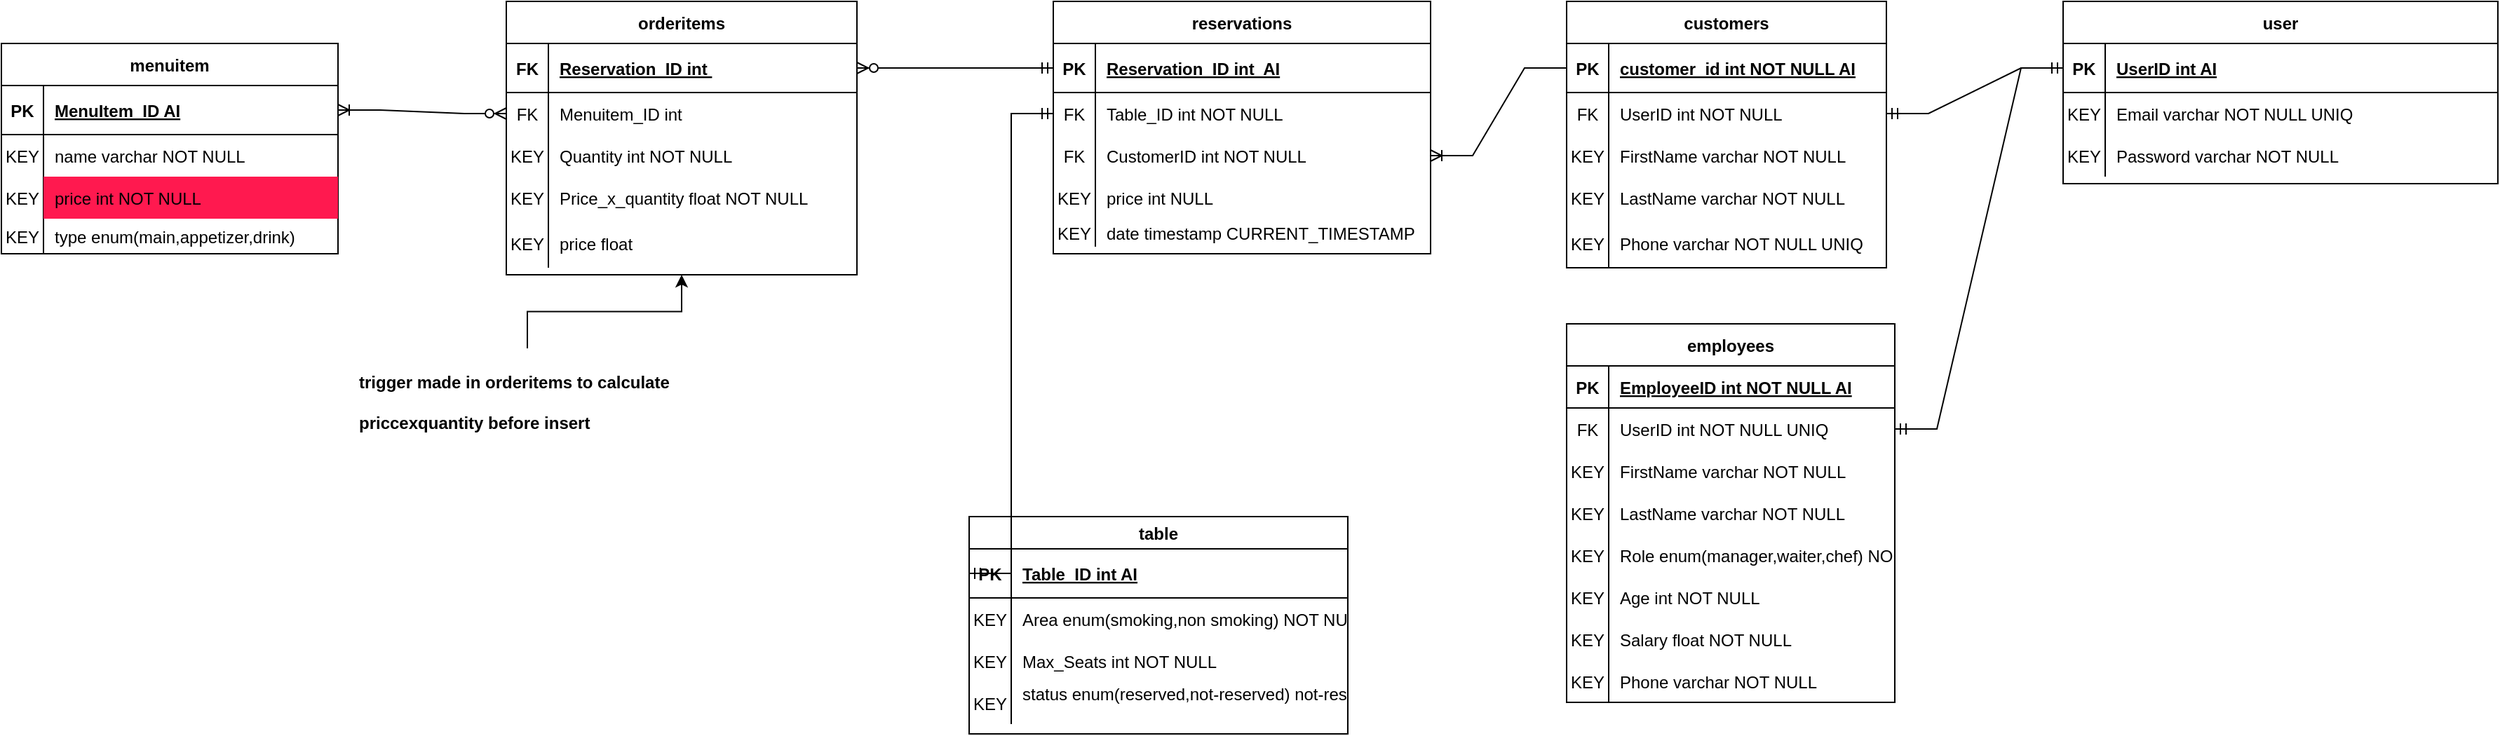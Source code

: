 <mxfile version="22.0.2" type="device">
  <diagram id="R2lEEEUBdFMjLlhIrx00" name="Page-1">
    <mxGraphModel dx="3523" dy="877" grid="1" gridSize="10" guides="1" tooltips="1" connect="1" arrows="1" fold="1" page="1" pageScale="1" pageWidth="850" pageHeight="1100" math="0" shadow="0" extFonts="Permanent Marker^https://fonts.googleapis.com/css?family=Permanent+Marker">
      <root>
        <mxCell id="0" />
        <mxCell id="1" parent="0" />
        <mxCell id="C-vyLk0tnHw3VtMMgP7b-2" value="employees" style="shape=table;startSize=30;container=1;collapsible=1;childLayout=tableLayout;fixedRows=1;rowLines=0;fontStyle=1;align=center;resizeLast=1;" parent="1" vertex="1">
          <mxGeometry x="256" y="310" width="234" height="270" as="geometry">
            <mxRectangle x="570" y="30" width="100" height="30" as="alternateBounds" />
          </mxGeometry>
        </mxCell>
        <mxCell id="C-vyLk0tnHw3VtMMgP7b-3" value="" style="shape=partialRectangle;collapsible=0;dropTarget=0;pointerEvents=0;fillColor=none;points=[[0,0.5],[1,0.5]];portConstraint=eastwest;top=0;left=0;right=0;bottom=1;" parent="C-vyLk0tnHw3VtMMgP7b-2" vertex="1">
          <mxGeometry y="30" width="234" height="30" as="geometry" />
        </mxCell>
        <mxCell id="C-vyLk0tnHw3VtMMgP7b-4" value="PK" style="shape=partialRectangle;overflow=hidden;connectable=0;fillColor=none;top=0;left=0;bottom=0;right=0;fontStyle=1;" parent="C-vyLk0tnHw3VtMMgP7b-3" vertex="1">
          <mxGeometry width="30" height="30" as="geometry">
            <mxRectangle width="30" height="30" as="alternateBounds" />
          </mxGeometry>
        </mxCell>
        <mxCell id="C-vyLk0tnHw3VtMMgP7b-5" value="EmployeeID int NOT NULL AI" style="shape=partialRectangle;overflow=hidden;connectable=0;fillColor=none;top=0;left=0;bottom=0;right=0;align=left;spacingLeft=6;fontStyle=5;" parent="C-vyLk0tnHw3VtMMgP7b-3" vertex="1">
          <mxGeometry x="30" width="204" height="30" as="geometry">
            <mxRectangle width="204" height="30" as="alternateBounds" />
          </mxGeometry>
        </mxCell>
        <mxCell id="C-vyLk0tnHw3VtMMgP7b-6" value="" style="shape=partialRectangle;collapsible=0;dropTarget=0;pointerEvents=0;fillColor=none;points=[[0,0.5],[1,0.5]];portConstraint=eastwest;top=0;left=0;right=0;bottom=0;" parent="C-vyLk0tnHw3VtMMgP7b-2" vertex="1">
          <mxGeometry y="60" width="234" height="30" as="geometry" />
        </mxCell>
        <mxCell id="C-vyLk0tnHw3VtMMgP7b-7" value="FK" style="shape=partialRectangle;overflow=hidden;connectable=0;fillColor=none;top=0;left=0;bottom=0;right=0;" parent="C-vyLk0tnHw3VtMMgP7b-6" vertex="1">
          <mxGeometry width="30" height="30" as="geometry">
            <mxRectangle width="30" height="30" as="alternateBounds" />
          </mxGeometry>
        </mxCell>
        <mxCell id="C-vyLk0tnHw3VtMMgP7b-8" value="UserID int NOT NULL UNIQ" style="shape=partialRectangle;overflow=hidden;connectable=0;fillColor=none;top=0;left=0;bottom=0;right=0;align=left;spacingLeft=6;" parent="C-vyLk0tnHw3VtMMgP7b-6" vertex="1">
          <mxGeometry x="30" width="204" height="30" as="geometry">
            <mxRectangle width="204" height="30" as="alternateBounds" />
          </mxGeometry>
        </mxCell>
        <mxCell id="IRfUaTSaXuNHWuyNNObw-43" value="" style="shape=tableRow;horizontal=0;startSize=0;swimlaneHead=0;swimlaneBody=0;fillColor=none;collapsible=0;dropTarget=0;points=[[0,0.5],[1,0.5]];portConstraint=eastwest;top=0;left=0;right=0;bottom=0;" parent="C-vyLk0tnHw3VtMMgP7b-2" vertex="1">
          <mxGeometry y="90" width="234" height="30" as="geometry" />
        </mxCell>
        <mxCell id="IRfUaTSaXuNHWuyNNObw-44" value="KEY" style="shape=partialRectangle;connectable=0;fillColor=none;top=0;left=0;bottom=0;right=0;editable=1;overflow=hidden;" parent="IRfUaTSaXuNHWuyNNObw-43" vertex="1">
          <mxGeometry width="30" height="30" as="geometry">
            <mxRectangle width="30" height="30" as="alternateBounds" />
          </mxGeometry>
        </mxCell>
        <mxCell id="IRfUaTSaXuNHWuyNNObw-45" value="FirstName varchar NOT NULL" style="shape=partialRectangle;connectable=0;fillColor=none;top=0;left=0;bottom=0;right=0;align=left;spacingLeft=6;overflow=hidden;" parent="IRfUaTSaXuNHWuyNNObw-43" vertex="1">
          <mxGeometry x="30" width="204" height="30" as="geometry">
            <mxRectangle width="204" height="30" as="alternateBounds" />
          </mxGeometry>
        </mxCell>
        <mxCell id="IRfUaTSaXuNHWuyNNObw-49" value="" style="shape=tableRow;horizontal=0;startSize=0;swimlaneHead=0;swimlaneBody=0;fillColor=none;collapsible=0;dropTarget=0;points=[[0,0.5],[1,0.5]];portConstraint=eastwest;top=0;left=0;right=0;bottom=0;" parent="C-vyLk0tnHw3VtMMgP7b-2" vertex="1">
          <mxGeometry y="120" width="234" height="30" as="geometry" />
        </mxCell>
        <mxCell id="IRfUaTSaXuNHWuyNNObw-50" value="KEY" style="shape=partialRectangle;connectable=0;fillColor=none;top=0;left=0;bottom=0;right=0;editable=1;overflow=hidden;" parent="IRfUaTSaXuNHWuyNNObw-49" vertex="1">
          <mxGeometry width="30" height="30" as="geometry">
            <mxRectangle width="30" height="30" as="alternateBounds" />
          </mxGeometry>
        </mxCell>
        <mxCell id="IRfUaTSaXuNHWuyNNObw-51" value="LastName varchar NOT NULL" style="shape=partialRectangle;connectable=0;fillColor=none;top=0;left=0;bottom=0;right=0;align=left;spacingLeft=6;overflow=hidden;" parent="IRfUaTSaXuNHWuyNNObw-49" vertex="1">
          <mxGeometry x="30" width="204" height="30" as="geometry">
            <mxRectangle width="204" height="30" as="alternateBounds" />
          </mxGeometry>
        </mxCell>
        <mxCell id="IRfUaTSaXuNHWuyNNObw-52" value="" style="shape=tableRow;horizontal=0;startSize=0;swimlaneHead=0;swimlaneBody=0;fillColor=none;collapsible=0;dropTarget=0;points=[[0,0.5],[1,0.5]];portConstraint=eastwest;top=0;left=0;right=0;bottom=0;" parent="C-vyLk0tnHw3VtMMgP7b-2" vertex="1">
          <mxGeometry y="150" width="234" height="30" as="geometry" />
        </mxCell>
        <mxCell id="IRfUaTSaXuNHWuyNNObw-53" value="KEY" style="shape=partialRectangle;connectable=0;fillColor=none;top=0;left=0;bottom=0;right=0;editable=1;overflow=hidden;" parent="IRfUaTSaXuNHWuyNNObw-52" vertex="1">
          <mxGeometry width="30" height="30" as="geometry">
            <mxRectangle width="30" height="30" as="alternateBounds" />
          </mxGeometry>
        </mxCell>
        <mxCell id="IRfUaTSaXuNHWuyNNObw-54" value="Role enum(manager,waiter,chef) NOT NULL" style="shape=partialRectangle;connectable=0;fillColor=none;top=0;left=0;bottom=0;right=0;align=left;spacingLeft=6;overflow=hidden;" parent="IRfUaTSaXuNHWuyNNObw-52" vertex="1">
          <mxGeometry x="30" width="204" height="30" as="geometry">
            <mxRectangle width="204" height="30" as="alternateBounds" />
          </mxGeometry>
        </mxCell>
        <mxCell id="IRfUaTSaXuNHWuyNNObw-55" value="" style="shape=tableRow;horizontal=0;startSize=0;swimlaneHead=0;swimlaneBody=0;fillColor=none;collapsible=0;dropTarget=0;points=[[0,0.5],[1,0.5]];portConstraint=eastwest;top=0;left=0;right=0;bottom=0;" parent="C-vyLk0tnHw3VtMMgP7b-2" vertex="1">
          <mxGeometry y="180" width="234" height="30" as="geometry" />
        </mxCell>
        <mxCell id="IRfUaTSaXuNHWuyNNObw-56" value="KEY" style="shape=partialRectangle;connectable=0;fillColor=none;top=0;left=0;bottom=0;right=0;editable=1;overflow=hidden;" parent="IRfUaTSaXuNHWuyNNObw-55" vertex="1">
          <mxGeometry width="30" height="30" as="geometry">
            <mxRectangle width="30" height="30" as="alternateBounds" />
          </mxGeometry>
        </mxCell>
        <mxCell id="IRfUaTSaXuNHWuyNNObw-57" value="Age int NOT NULL" style="shape=partialRectangle;connectable=0;fillColor=none;top=0;left=0;bottom=0;right=0;align=left;spacingLeft=6;overflow=hidden;" parent="IRfUaTSaXuNHWuyNNObw-55" vertex="1">
          <mxGeometry x="30" width="204" height="30" as="geometry">
            <mxRectangle width="204" height="30" as="alternateBounds" />
          </mxGeometry>
        </mxCell>
        <mxCell id="IRfUaTSaXuNHWuyNNObw-58" value="" style="shape=tableRow;horizontal=0;startSize=0;swimlaneHead=0;swimlaneBody=0;fillColor=none;collapsible=0;dropTarget=0;points=[[0,0.5],[1,0.5]];portConstraint=eastwest;top=0;left=0;right=0;bottom=0;" parent="C-vyLk0tnHw3VtMMgP7b-2" vertex="1">
          <mxGeometry y="210" width="234" height="30" as="geometry" />
        </mxCell>
        <mxCell id="IRfUaTSaXuNHWuyNNObw-59" value="KEY" style="shape=partialRectangle;connectable=0;fillColor=none;top=0;left=0;bottom=0;right=0;editable=1;overflow=hidden;" parent="IRfUaTSaXuNHWuyNNObw-58" vertex="1">
          <mxGeometry width="30" height="30" as="geometry">
            <mxRectangle width="30" height="30" as="alternateBounds" />
          </mxGeometry>
        </mxCell>
        <mxCell id="IRfUaTSaXuNHWuyNNObw-60" value="Salary float NOT NULL" style="shape=partialRectangle;connectable=0;fillColor=none;top=0;left=0;bottom=0;right=0;align=left;spacingLeft=6;overflow=hidden;" parent="IRfUaTSaXuNHWuyNNObw-58" vertex="1">
          <mxGeometry x="30" width="204" height="30" as="geometry">
            <mxRectangle width="204" height="30" as="alternateBounds" />
          </mxGeometry>
        </mxCell>
        <mxCell id="IRfUaTSaXuNHWuyNNObw-61" value="" style="shape=tableRow;horizontal=0;startSize=0;swimlaneHead=0;swimlaneBody=0;fillColor=none;collapsible=0;dropTarget=0;points=[[0,0.5],[1,0.5]];portConstraint=eastwest;top=0;left=0;right=0;bottom=0;" parent="C-vyLk0tnHw3VtMMgP7b-2" vertex="1">
          <mxGeometry y="240" width="234" height="30" as="geometry" />
        </mxCell>
        <mxCell id="IRfUaTSaXuNHWuyNNObw-62" value="KEY" style="shape=partialRectangle;connectable=0;fillColor=none;top=0;left=0;bottom=0;right=0;editable=1;overflow=hidden;" parent="IRfUaTSaXuNHWuyNNObw-61" vertex="1">
          <mxGeometry width="30" height="30" as="geometry">
            <mxRectangle width="30" height="30" as="alternateBounds" />
          </mxGeometry>
        </mxCell>
        <mxCell id="IRfUaTSaXuNHWuyNNObw-63" value="Phone varchar NOT NULL" style="shape=partialRectangle;connectable=0;fillColor=none;top=0;left=0;bottom=0;right=0;align=left;spacingLeft=6;overflow=hidden;" parent="IRfUaTSaXuNHWuyNNObw-61" vertex="1">
          <mxGeometry x="30" width="204" height="30" as="geometry">
            <mxRectangle width="204" height="30" as="alternateBounds" />
          </mxGeometry>
        </mxCell>
        <mxCell id="C-vyLk0tnHw3VtMMgP7b-23" value="customers" style="shape=table;startSize=30;container=1;collapsible=1;childLayout=tableLayout;fixedRows=1;rowLines=0;fontStyle=1;align=center;resizeLast=1;" parent="1" vertex="1">
          <mxGeometry x="256" y="80" width="228" height="190" as="geometry">
            <mxRectangle x="49" y="135" width="100" height="30" as="alternateBounds" />
          </mxGeometry>
        </mxCell>
        <mxCell id="C-vyLk0tnHw3VtMMgP7b-24" value="" style="shape=partialRectangle;collapsible=0;dropTarget=0;pointerEvents=0;fillColor=none;points=[[0,0.5],[1,0.5]];portConstraint=eastwest;top=0;left=0;right=0;bottom=1;" parent="C-vyLk0tnHw3VtMMgP7b-23" vertex="1">
          <mxGeometry y="30" width="228" height="35" as="geometry" />
        </mxCell>
        <mxCell id="C-vyLk0tnHw3VtMMgP7b-25" value="PK" style="shape=partialRectangle;overflow=hidden;connectable=0;fillColor=none;top=0;left=0;bottom=0;right=0;fontStyle=1;" parent="C-vyLk0tnHw3VtMMgP7b-24" vertex="1">
          <mxGeometry width="30" height="35" as="geometry">
            <mxRectangle width="30" height="35" as="alternateBounds" />
          </mxGeometry>
        </mxCell>
        <mxCell id="C-vyLk0tnHw3VtMMgP7b-26" value="customer_id int NOT NULL AI" style="shape=partialRectangle;overflow=hidden;connectable=0;fillColor=none;top=0;left=0;bottom=0;right=0;align=left;spacingLeft=6;fontStyle=5;" parent="C-vyLk0tnHw3VtMMgP7b-24" vertex="1">
          <mxGeometry x="30" width="198" height="35" as="geometry">
            <mxRectangle width="198" height="35" as="alternateBounds" />
          </mxGeometry>
        </mxCell>
        <mxCell id="C-vyLk0tnHw3VtMMgP7b-27" value="" style="shape=partialRectangle;collapsible=0;dropTarget=0;pointerEvents=0;fillColor=none;points=[[0,0.5],[1,0.5]];portConstraint=eastwest;top=0;left=0;right=0;bottom=0;" parent="C-vyLk0tnHw3VtMMgP7b-23" vertex="1">
          <mxGeometry y="65" width="228" height="30" as="geometry" />
        </mxCell>
        <mxCell id="C-vyLk0tnHw3VtMMgP7b-28" value="FK" style="shape=partialRectangle;overflow=hidden;connectable=0;fillColor=none;top=0;left=0;bottom=0;right=0;" parent="C-vyLk0tnHw3VtMMgP7b-27" vertex="1">
          <mxGeometry width="30" height="30" as="geometry">
            <mxRectangle width="30" height="30" as="alternateBounds" />
          </mxGeometry>
        </mxCell>
        <mxCell id="C-vyLk0tnHw3VtMMgP7b-29" value="UserID int NOT NULL" style="shape=partialRectangle;overflow=hidden;connectable=0;fillColor=none;top=0;left=0;bottom=0;right=0;align=left;spacingLeft=6;" parent="C-vyLk0tnHw3VtMMgP7b-27" vertex="1">
          <mxGeometry x="30" width="198" height="30" as="geometry">
            <mxRectangle width="198" height="30" as="alternateBounds" />
          </mxGeometry>
        </mxCell>
        <mxCell id="IRfUaTSaXuNHWuyNNObw-33" value="" style="shape=tableRow;horizontal=0;startSize=0;swimlaneHead=0;swimlaneBody=0;fillColor=none;collapsible=0;dropTarget=0;points=[[0,0.5],[1,0.5]];portConstraint=eastwest;top=0;left=0;right=0;bottom=0;" parent="C-vyLk0tnHw3VtMMgP7b-23" vertex="1">
          <mxGeometry y="95" width="228" height="30" as="geometry" />
        </mxCell>
        <mxCell id="IRfUaTSaXuNHWuyNNObw-34" value="KEY" style="shape=partialRectangle;connectable=0;fillColor=none;top=0;left=0;bottom=0;right=0;editable=1;overflow=hidden;" parent="IRfUaTSaXuNHWuyNNObw-33" vertex="1">
          <mxGeometry width="30" height="30" as="geometry">
            <mxRectangle width="30" height="30" as="alternateBounds" />
          </mxGeometry>
        </mxCell>
        <mxCell id="IRfUaTSaXuNHWuyNNObw-35" value="FirstName varchar NOT NULL" style="shape=partialRectangle;connectable=0;fillColor=none;top=0;left=0;bottom=0;right=0;align=left;spacingLeft=6;overflow=hidden;" parent="IRfUaTSaXuNHWuyNNObw-33" vertex="1">
          <mxGeometry x="30" width="198" height="30" as="geometry">
            <mxRectangle width="198" height="30" as="alternateBounds" />
          </mxGeometry>
        </mxCell>
        <mxCell id="IRfUaTSaXuNHWuyNNObw-36" value="" style="shape=tableRow;horizontal=0;startSize=0;swimlaneHead=0;swimlaneBody=0;fillColor=none;collapsible=0;dropTarget=0;points=[[0,0.5],[1,0.5]];portConstraint=eastwest;top=0;left=0;right=0;bottom=0;" parent="C-vyLk0tnHw3VtMMgP7b-23" vertex="1">
          <mxGeometry y="125" width="228" height="30" as="geometry" />
        </mxCell>
        <mxCell id="IRfUaTSaXuNHWuyNNObw-37" value="KEY" style="shape=partialRectangle;connectable=0;fillColor=none;top=0;left=0;bottom=0;right=0;editable=1;overflow=hidden;" parent="IRfUaTSaXuNHWuyNNObw-36" vertex="1">
          <mxGeometry width="30" height="30" as="geometry">
            <mxRectangle width="30" height="30" as="alternateBounds" />
          </mxGeometry>
        </mxCell>
        <mxCell id="IRfUaTSaXuNHWuyNNObw-38" value="LastName varchar NOT NULL" style="shape=partialRectangle;connectable=0;fillColor=none;top=0;left=0;bottom=0;right=0;align=left;spacingLeft=6;overflow=hidden;" parent="IRfUaTSaXuNHWuyNNObw-36" vertex="1">
          <mxGeometry x="30" width="198" height="30" as="geometry">
            <mxRectangle width="198" height="30" as="alternateBounds" />
          </mxGeometry>
        </mxCell>
        <mxCell id="IRfUaTSaXuNHWuyNNObw-40" value="" style="shape=tableRow;horizontal=0;startSize=0;swimlaneHead=0;swimlaneBody=0;fillColor=none;collapsible=0;dropTarget=0;points=[[0,0.5],[1,0.5]];portConstraint=eastwest;top=0;left=0;right=0;bottom=0;" parent="C-vyLk0tnHw3VtMMgP7b-23" vertex="1">
          <mxGeometry y="155" width="228" height="35" as="geometry" />
        </mxCell>
        <mxCell id="IRfUaTSaXuNHWuyNNObw-41" value="KEY" style="shape=partialRectangle;connectable=0;fillColor=none;top=0;left=0;bottom=0;right=0;editable=1;overflow=hidden;" parent="IRfUaTSaXuNHWuyNNObw-40" vertex="1">
          <mxGeometry width="30" height="35" as="geometry">
            <mxRectangle width="30" height="35" as="alternateBounds" />
          </mxGeometry>
        </mxCell>
        <mxCell id="IRfUaTSaXuNHWuyNNObw-42" value="Phone varchar NOT NULL UNIQ" style="shape=partialRectangle;connectable=0;fillColor=none;top=0;left=0;bottom=0;right=0;align=left;spacingLeft=6;overflow=hidden;" parent="IRfUaTSaXuNHWuyNNObw-40" vertex="1">
          <mxGeometry x="30" width="198" height="35" as="geometry">
            <mxRectangle width="198" height="35" as="alternateBounds" />
          </mxGeometry>
        </mxCell>
        <mxCell id="IRfUaTSaXuNHWuyNNObw-64" value="menuitem" style="shape=table;startSize=30;container=1;collapsible=1;childLayout=tableLayout;fixedRows=1;rowLines=0;fontStyle=1;align=center;resizeLast=1;" parent="1" vertex="1">
          <mxGeometry x="-860" y="110" width="240" height="150" as="geometry">
            <mxRectangle x="49" y="135" width="100" height="30" as="alternateBounds" />
          </mxGeometry>
        </mxCell>
        <mxCell id="IRfUaTSaXuNHWuyNNObw-65" value="" style="shape=partialRectangle;collapsible=0;dropTarget=0;pointerEvents=0;fillColor=none;points=[[0,0.5],[1,0.5]];portConstraint=eastwest;top=0;left=0;right=0;bottom=1;" parent="IRfUaTSaXuNHWuyNNObw-64" vertex="1">
          <mxGeometry y="30" width="240" height="35" as="geometry" />
        </mxCell>
        <mxCell id="IRfUaTSaXuNHWuyNNObw-66" value="PK" style="shape=partialRectangle;overflow=hidden;connectable=0;fillColor=none;top=0;left=0;bottom=0;right=0;fontStyle=1;" parent="IRfUaTSaXuNHWuyNNObw-65" vertex="1">
          <mxGeometry width="30" height="35" as="geometry">
            <mxRectangle width="30" height="35" as="alternateBounds" />
          </mxGeometry>
        </mxCell>
        <mxCell id="IRfUaTSaXuNHWuyNNObw-67" value="MenuItem_ID AI" style="shape=partialRectangle;overflow=hidden;connectable=0;fillColor=none;top=0;left=0;bottom=0;right=0;align=left;spacingLeft=6;fontStyle=5;" parent="IRfUaTSaXuNHWuyNNObw-65" vertex="1">
          <mxGeometry x="30" width="210" height="35" as="geometry">
            <mxRectangle width="210" height="35" as="alternateBounds" />
          </mxGeometry>
        </mxCell>
        <mxCell id="IRfUaTSaXuNHWuyNNObw-68" value="" style="shape=partialRectangle;collapsible=0;dropTarget=0;pointerEvents=0;fillColor=none;points=[[0,0.5],[1,0.5]];portConstraint=eastwest;top=0;left=0;right=0;bottom=0;" parent="IRfUaTSaXuNHWuyNNObw-64" vertex="1">
          <mxGeometry y="65" width="240" height="30" as="geometry" />
        </mxCell>
        <mxCell id="IRfUaTSaXuNHWuyNNObw-69" value="KEY" style="shape=partialRectangle;overflow=hidden;connectable=0;fillColor=none;top=0;left=0;bottom=0;right=0;" parent="IRfUaTSaXuNHWuyNNObw-68" vertex="1">
          <mxGeometry width="30" height="30" as="geometry">
            <mxRectangle width="30" height="30" as="alternateBounds" />
          </mxGeometry>
        </mxCell>
        <mxCell id="IRfUaTSaXuNHWuyNNObw-70" value="name varchar NOT NULL" style="shape=partialRectangle;overflow=hidden;connectable=0;fillColor=none;top=0;left=0;bottom=0;right=0;align=left;spacingLeft=6;" parent="IRfUaTSaXuNHWuyNNObw-68" vertex="1">
          <mxGeometry x="30" width="210" height="30" as="geometry">
            <mxRectangle width="210" height="30" as="alternateBounds" />
          </mxGeometry>
        </mxCell>
        <mxCell id="IRfUaTSaXuNHWuyNNObw-71" value="" style="shape=tableRow;horizontal=0;startSize=0;swimlaneHead=0;swimlaneBody=0;fillColor=none;collapsible=0;dropTarget=0;points=[[0,0.5],[1,0.5]];portConstraint=eastwest;top=0;left=0;right=0;bottom=0;" parent="IRfUaTSaXuNHWuyNNObw-64" vertex="1">
          <mxGeometry y="95" width="240" height="30" as="geometry" />
        </mxCell>
        <mxCell id="IRfUaTSaXuNHWuyNNObw-72" value="KEY" style="shape=partialRectangle;connectable=0;fillColor=none;top=0;left=0;bottom=0;right=0;editable=1;overflow=hidden;" parent="IRfUaTSaXuNHWuyNNObw-71" vertex="1">
          <mxGeometry width="30" height="30" as="geometry">
            <mxRectangle width="30" height="30" as="alternateBounds" />
          </mxGeometry>
        </mxCell>
        <mxCell id="IRfUaTSaXuNHWuyNNObw-73" value="price int NOT NULL" style="shape=partialRectangle;connectable=0;fillColor=#FF194F;top=0;left=0;bottom=0;right=0;align=left;spacingLeft=6;overflow=hidden;" parent="IRfUaTSaXuNHWuyNNObw-71" vertex="1">
          <mxGeometry x="30" width="210" height="30" as="geometry">
            <mxRectangle width="210" height="30" as="alternateBounds" />
          </mxGeometry>
        </mxCell>
        <mxCell id="IRfUaTSaXuNHWuyNNObw-74" value="" style="shape=tableRow;horizontal=0;startSize=0;swimlaneHead=0;swimlaneBody=0;fillColor=none;collapsible=0;dropTarget=0;points=[[0,0.5],[1,0.5]];portConstraint=eastwest;top=0;left=0;right=0;bottom=0;" parent="IRfUaTSaXuNHWuyNNObw-64" vertex="1">
          <mxGeometry y="125" width="240" height="25" as="geometry" />
        </mxCell>
        <mxCell id="IRfUaTSaXuNHWuyNNObw-75" value="KEY" style="shape=partialRectangle;connectable=0;fillColor=none;top=0;left=0;bottom=0;right=0;editable=1;overflow=hidden;" parent="IRfUaTSaXuNHWuyNNObw-74" vertex="1">
          <mxGeometry width="30" height="25" as="geometry">
            <mxRectangle width="30" height="25" as="alternateBounds" />
          </mxGeometry>
        </mxCell>
        <mxCell id="IRfUaTSaXuNHWuyNNObw-76" value="type enum(main,appetizer,drink)" style="shape=partialRectangle;connectable=0;fillColor=none;top=0;left=0;bottom=0;right=0;align=left;spacingLeft=6;overflow=hidden;" parent="IRfUaTSaXuNHWuyNNObw-74" vertex="1">
          <mxGeometry x="30" width="210" height="25" as="geometry">
            <mxRectangle width="210" height="25" as="alternateBounds" />
          </mxGeometry>
        </mxCell>
        <mxCell id="IRfUaTSaXuNHWuyNNObw-80" value="orderitems" style="shape=table;startSize=30;container=1;collapsible=1;childLayout=tableLayout;fixedRows=1;rowLines=0;fontStyle=1;align=center;resizeLast=1;" parent="1" vertex="1">
          <mxGeometry x="-500" y="80" width="250" height="195" as="geometry">
            <mxRectangle x="49" y="135" width="100" height="30" as="alternateBounds" />
          </mxGeometry>
        </mxCell>
        <mxCell id="IRfUaTSaXuNHWuyNNObw-81" value="" style="shape=partialRectangle;collapsible=0;dropTarget=0;pointerEvents=0;fillColor=none;points=[[0,0.5],[1,0.5]];portConstraint=eastwest;top=0;left=0;right=0;bottom=1;" parent="IRfUaTSaXuNHWuyNNObw-80" vertex="1">
          <mxGeometry y="30" width="250" height="35" as="geometry" />
        </mxCell>
        <mxCell id="IRfUaTSaXuNHWuyNNObw-82" value="FK" style="shape=partialRectangle;overflow=hidden;connectable=0;fillColor=none;top=0;left=0;bottom=0;right=0;fontStyle=1;" parent="IRfUaTSaXuNHWuyNNObw-81" vertex="1">
          <mxGeometry width="30" height="35" as="geometry">
            <mxRectangle width="30" height="35" as="alternateBounds" />
          </mxGeometry>
        </mxCell>
        <mxCell id="IRfUaTSaXuNHWuyNNObw-83" value="Reservation_ID int " style="shape=partialRectangle;overflow=hidden;connectable=0;fillColor=none;top=0;left=0;bottom=0;right=0;align=left;spacingLeft=6;fontStyle=5;" parent="IRfUaTSaXuNHWuyNNObw-81" vertex="1">
          <mxGeometry x="30" width="220" height="35" as="geometry">
            <mxRectangle width="220" height="35" as="alternateBounds" />
          </mxGeometry>
        </mxCell>
        <mxCell id="IRfUaTSaXuNHWuyNNObw-84" value="" style="shape=partialRectangle;collapsible=0;dropTarget=0;pointerEvents=0;fillColor=none;points=[[0,0.5],[1,0.5]];portConstraint=eastwest;top=0;left=0;right=0;bottom=0;" parent="IRfUaTSaXuNHWuyNNObw-80" vertex="1">
          <mxGeometry y="65" width="250" height="30" as="geometry" />
        </mxCell>
        <mxCell id="IRfUaTSaXuNHWuyNNObw-85" value="FK" style="shape=partialRectangle;overflow=hidden;connectable=0;fillColor=none;top=0;left=0;bottom=0;right=0;" parent="IRfUaTSaXuNHWuyNNObw-84" vertex="1">
          <mxGeometry width="30" height="30" as="geometry">
            <mxRectangle width="30" height="30" as="alternateBounds" />
          </mxGeometry>
        </mxCell>
        <mxCell id="IRfUaTSaXuNHWuyNNObw-86" value="Menuitem_ID int " style="shape=partialRectangle;overflow=hidden;connectable=0;fillColor=none;top=0;left=0;bottom=0;right=0;align=left;spacingLeft=6;" parent="IRfUaTSaXuNHWuyNNObw-84" vertex="1">
          <mxGeometry x="30" width="220" height="30" as="geometry">
            <mxRectangle width="220" height="30" as="alternateBounds" />
          </mxGeometry>
        </mxCell>
        <mxCell id="IRfUaTSaXuNHWuyNNObw-87" value="" style="shape=tableRow;horizontal=0;startSize=0;swimlaneHead=0;swimlaneBody=0;fillColor=none;collapsible=0;dropTarget=0;points=[[0,0.5],[1,0.5]];portConstraint=eastwest;top=0;left=0;right=0;bottom=0;" parent="IRfUaTSaXuNHWuyNNObw-80" vertex="1">
          <mxGeometry y="95" width="250" height="30" as="geometry" />
        </mxCell>
        <mxCell id="IRfUaTSaXuNHWuyNNObw-88" value="KEY" style="shape=partialRectangle;connectable=0;fillColor=none;top=0;left=0;bottom=0;right=0;editable=1;overflow=hidden;" parent="IRfUaTSaXuNHWuyNNObw-87" vertex="1">
          <mxGeometry width="30" height="30" as="geometry">
            <mxRectangle width="30" height="30" as="alternateBounds" />
          </mxGeometry>
        </mxCell>
        <mxCell id="IRfUaTSaXuNHWuyNNObw-89" value="Quantity int NOT NULL" style="shape=partialRectangle;connectable=0;fillColor=none;top=0;left=0;bottom=0;right=0;align=left;spacingLeft=6;overflow=hidden;" parent="IRfUaTSaXuNHWuyNNObw-87" vertex="1">
          <mxGeometry x="30" width="220" height="30" as="geometry">
            <mxRectangle width="220" height="30" as="alternateBounds" />
          </mxGeometry>
        </mxCell>
        <mxCell id="IRfUaTSaXuNHWuyNNObw-90" value="" style="shape=tableRow;horizontal=0;startSize=0;swimlaneHead=0;swimlaneBody=0;fillColor=none;collapsible=0;dropTarget=0;points=[[0,0.5],[1,0.5]];portConstraint=eastwest;top=0;left=0;right=0;bottom=0;" parent="IRfUaTSaXuNHWuyNNObw-80" vertex="1">
          <mxGeometry y="125" width="250" height="30" as="geometry" />
        </mxCell>
        <mxCell id="IRfUaTSaXuNHWuyNNObw-91" value="KEY" style="shape=partialRectangle;connectable=0;fillColor=none;top=0;left=0;bottom=0;right=0;editable=1;overflow=hidden;" parent="IRfUaTSaXuNHWuyNNObw-90" vertex="1">
          <mxGeometry width="30" height="30" as="geometry">
            <mxRectangle width="30" height="30" as="alternateBounds" />
          </mxGeometry>
        </mxCell>
        <mxCell id="IRfUaTSaXuNHWuyNNObw-92" value="Price_x_quantity float NOT NULL" style="shape=partialRectangle;connectable=0;fillColor=none;top=0;left=0;bottom=0;right=0;align=left;spacingLeft=6;overflow=hidden;" parent="IRfUaTSaXuNHWuyNNObw-90" vertex="1">
          <mxGeometry x="30" width="220" height="30" as="geometry">
            <mxRectangle width="220" height="30" as="alternateBounds" />
          </mxGeometry>
        </mxCell>
        <mxCell id="IRfUaTSaXuNHWuyNNObw-93" value="" style="shape=tableRow;horizontal=0;startSize=0;swimlaneHead=0;swimlaneBody=0;fillColor=none;collapsible=0;dropTarget=0;points=[[0,0.5],[1,0.5]];portConstraint=eastwest;top=0;left=0;right=0;bottom=0;" parent="IRfUaTSaXuNHWuyNNObw-80" vertex="1">
          <mxGeometry y="155" width="250" height="35" as="geometry" />
        </mxCell>
        <mxCell id="IRfUaTSaXuNHWuyNNObw-94" value="KEY" style="shape=partialRectangle;connectable=0;fillColor=none;top=0;left=0;bottom=0;right=0;editable=1;overflow=hidden;" parent="IRfUaTSaXuNHWuyNNObw-93" vertex="1">
          <mxGeometry width="30" height="35" as="geometry">
            <mxRectangle width="30" height="35" as="alternateBounds" />
          </mxGeometry>
        </mxCell>
        <mxCell id="IRfUaTSaXuNHWuyNNObw-95" value="price float " style="shape=partialRectangle;connectable=0;fillColor=none;top=0;left=0;bottom=0;right=0;align=left;spacingLeft=6;overflow=hidden;" parent="IRfUaTSaXuNHWuyNNObw-93" vertex="1">
          <mxGeometry x="30" width="220" height="35" as="geometry">
            <mxRectangle width="220" height="35" as="alternateBounds" />
          </mxGeometry>
        </mxCell>
        <mxCell id="IRfUaTSaXuNHWuyNNObw-96" value="reservations" style="shape=table;startSize=30;container=1;collapsible=1;childLayout=tableLayout;fixedRows=1;rowLines=0;fontStyle=1;align=center;resizeLast=1;" parent="1" vertex="1">
          <mxGeometry x="-110" y="80" width="269" height="180" as="geometry">
            <mxRectangle x="49" y="135" width="100" height="30" as="alternateBounds" />
          </mxGeometry>
        </mxCell>
        <mxCell id="IRfUaTSaXuNHWuyNNObw-97" value="" style="shape=partialRectangle;collapsible=0;dropTarget=0;pointerEvents=0;fillColor=none;points=[[0,0.5],[1,0.5]];portConstraint=eastwest;top=0;left=0;right=0;bottom=1;" parent="IRfUaTSaXuNHWuyNNObw-96" vertex="1">
          <mxGeometry y="30" width="269" height="35" as="geometry" />
        </mxCell>
        <mxCell id="IRfUaTSaXuNHWuyNNObw-98" value="PK" style="shape=partialRectangle;overflow=hidden;connectable=0;fillColor=none;top=0;left=0;bottom=0;right=0;fontStyle=1;" parent="IRfUaTSaXuNHWuyNNObw-97" vertex="1">
          <mxGeometry width="30" height="35" as="geometry">
            <mxRectangle width="30" height="35" as="alternateBounds" />
          </mxGeometry>
        </mxCell>
        <mxCell id="IRfUaTSaXuNHWuyNNObw-99" value="Reservation_ID int  AI" style="shape=partialRectangle;overflow=hidden;connectable=0;fillColor=none;top=0;left=0;bottom=0;right=0;align=left;spacingLeft=6;fontStyle=5;" parent="IRfUaTSaXuNHWuyNNObw-97" vertex="1">
          <mxGeometry x="30" width="239" height="35" as="geometry">
            <mxRectangle width="239" height="35" as="alternateBounds" />
          </mxGeometry>
        </mxCell>
        <mxCell id="IRfUaTSaXuNHWuyNNObw-100" value="" style="shape=partialRectangle;collapsible=0;dropTarget=0;pointerEvents=0;fillColor=none;points=[[0,0.5],[1,0.5]];portConstraint=eastwest;top=0;left=0;right=0;bottom=0;" parent="IRfUaTSaXuNHWuyNNObw-96" vertex="1">
          <mxGeometry y="65" width="269" height="30" as="geometry" />
        </mxCell>
        <mxCell id="IRfUaTSaXuNHWuyNNObw-101" value="FK" style="shape=partialRectangle;overflow=hidden;connectable=0;fillColor=none;top=0;left=0;bottom=0;right=0;" parent="IRfUaTSaXuNHWuyNNObw-100" vertex="1">
          <mxGeometry width="30" height="30" as="geometry">
            <mxRectangle width="30" height="30" as="alternateBounds" />
          </mxGeometry>
        </mxCell>
        <mxCell id="IRfUaTSaXuNHWuyNNObw-102" value="Table_ID int NOT NULL" style="shape=partialRectangle;overflow=hidden;connectable=0;fillColor=none;top=0;left=0;bottom=0;right=0;align=left;spacingLeft=6;" parent="IRfUaTSaXuNHWuyNNObw-100" vertex="1">
          <mxGeometry x="30" width="239" height="30" as="geometry">
            <mxRectangle width="239" height="30" as="alternateBounds" />
          </mxGeometry>
        </mxCell>
        <mxCell id="IRfUaTSaXuNHWuyNNObw-103" value="" style="shape=tableRow;horizontal=0;startSize=0;swimlaneHead=0;swimlaneBody=0;fillColor=none;collapsible=0;dropTarget=0;points=[[0,0.5],[1,0.5]];portConstraint=eastwest;top=0;left=0;right=0;bottom=0;" parent="IRfUaTSaXuNHWuyNNObw-96" vertex="1">
          <mxGeometry y="95" width="269" height="30" as="geometry" />
        </mxCell>
        <mxCell id="IRfUaTSaXuNHWuyNNObw-104" value="FK" style="shape=partialRectangle;connectable=0;fillColor=none;top=0;left=0;bottom=0;right=0;editable=1;overflow=hidden;" parent="IRfUaTSaXuNHWuyNNObw-103" vertex="1">
          <mxGeometry width="30" height="30" as="geometry">
            <mxRectangle width="30" height="30" as="alternateBounds" />
          </mxGeometry>
        </mxCell>
        <mxCell id="IRfUaTSaXuNHWuyNNObw-105" value="CustomerID int NOT NULL" style="shape=partialRectangle;connectable=0;fillColor=none;top=0;left=0;bottom=0;right=0;align=left;spacingLeft=6;overflow=hidden;" parent="IRfUaTSaXuNHWuyNNObw-103" vertex="1">
          <mxGeometry x="30" width="239" height="30" as="geometry">
            <mxRectangle width="239" height="30" as="alternateBounds" />
          </mxGeometry>
        </mxCell>
        <mxCell id="IRfUaTSaXuNHWuyNNObw-106" value="" style="shape=tableRow;horizontal=0;startSize=0;swimlaneHead=0;swimlaneBody=0;fillColor=none;collapsible=0;dropTarget=0;points=[[0,0.5],[1,0.5]];portConstraint=eastwest;top=0;left=0;right=0;bottom=0;" parent="IRfUaTSaXuNHWuyNNObw-96" vertex="1">
          <mxGeometry y="125" width="269" height="30" as="geometry" />
        </mxCell>
        <mxCell id="IRfUaTSaXuNHWuyNNObw-107" value="KEY" style="shape=partialRectangle;connectable=0;fillColor=none;top=0;left=0;bottom=0;right=0;editable=1;overflow=hidden;" parent="IRfUaTSaXuNHWuyNNObw-106" vertex="1">
          <mxGeometry width="30" height="30" as="geometry">
            <mxRectangle width="30" height="30" as="alternateBounds" />
          </mxGeometry>
        </mxCell>
        <mxCell id="IRfUaTSaXuNHWuyNNObw-108" value="price int NULL" style="shape=partialRectangle;connectable=0;fillColor=none;top=0;left=0;bottom=0;right=0;align=left;spacingLeft=6;overflow=hidden;" parent="IRfUaTSaXuNHWuyNNObw-106" vertex="1">
          <mxGeometry x="30" width="239" height="30" as="geometry">
            <mxRectangle width="239" height="30" as="alternateBounds" />
          </mxGeometry>
        </mxCell>
        <mxCell id="IRfUaTSaXuNHWuyNNObw-109" value="" style="shape=tableRow;horizontal=0;startSize=0;swimlaneHead=0;swimlaneBody=0;fillColor=none;collapsible=0;dropTarget=0;points=[[0,0.5],[1,0.5]];portConstraint=eastwest;top=0;left=0;right=0;bottom=0;" parent="IRfUaTSaXuNHWuyNNObw-96" vertex="1">
          <mxGeometry y="155" width="269" height="20" as="geometry" />
        </mxCell>
        <mxCell id="IRfUaTSaXuNHWuyNNObw-110" value="KEY" style="shape=partialRectangle;connectable=0;fillColor=none;top=0;left=0;bottom=0;right=0;editable=1;overflow=hidden;" parent="IRfUaTSaXuNHWuyNNObw-109" vertex="1">
          <mxGeometry width="30" height="20" as="geometry">
            <mxRectangle width="30" height="20" as="alternateBounds" />
          </mxGeometry>
        </mxCell>
        <mxCell id="IRfUaTSaXuNHWuyNNObw-111" value="date timestamp CURRENT_TIMESTAMP" style="shape=partialRectangle;connectable=0;fillColor=none;top=0;left=0;bottom=0;right=0;align=left;spacingLeft=6;overflow=hidden;" parent="IRfUaTSaXuNHWuyNNObw-109" vertex="1">
          <mxGeometry x="30" width="239" height="20" as="geometry">
            <mxRectangle width="239" height="20" as="alternateBounds" />
          </mxGeometry>
        </mxCell>
        <mxCell id="IRfUaTSaXuNHWuyNNObw-112" value="table" style="shape=table;startSize=23;container=1;collapsible=1;childLayout=tableLayout;fixedRows=1;rowLines=0;fontStyle=1;align=center;resizeLast=1;" parent="1" vertex="1">
          <mxGeometry x="-170" y="447.5" width="270" height="155" as="geometry">
            <mxRectangle x="49" y="135" width="100" height="30" as="alternateBounds" />
          </mxGeometry>
        </mxCell>
        <mxCell id="IRfUaTSaXuNHWuyNNObw-113" value="" style="shape=partialRectangle;collapsible=0;dropTarget=0;pointerEvents=0;fillColor=none;points=[[0,0.5],[1,0.5]];portConstraint=eastwest;top=0;left=0;right=0;bottom=1;" parent="IRfUaTSaXuNHWuyNNObw-112" vertex="1">
          <mxGeometry y="23" width="270" height="35" as="geometry" />
        </mxCell>
        <mxCell id="IRfUaTSaXuNHWuyNNObw-114" value="PK" style="shape=partialRectangle;overflow=hidden;connectable=0;fillColor=none;top=0;left=0;bottom=0;right=0;fontStyle=1;" parent="IRfUaTSaXuNHWuyNNObw-113" vertex="1">
          <mxGeometry width="30" height="35" as="geometry">
            <mxRectangle width="30" height="35" as="alternateBounds" />
          </mxGeometry>
        </mxCell>
        <mxCell id="IRfUaTSaXuNHWuyNNObw-115" value="Table_ID int AI" style="shape=partialRectangle;overflow=hidden;connectable=0;fillColor=none;top=0;left=0;bottom=0;right=0;align=left;spacingLeft=6;fontStyle=5;" parent="IRfUaTSaXuNHWuyNNObw-113" vertex="1">
          <mxGeometry x="30" width="240" height="35" as="geometry">
            <mxRectangle width="240" height="35" as="alternateBounds" />
          </mxGeometry>
        </mxCell>
        <mxCell id="IRfUaTSaXuNHWuyNNObw-116" value="" style="shape=partialRectangle;collapsible=0;dropTarget=0;pointerEvents=0;fillColor=none;points=[[0,0.5],[1,0.5]];portConstraint=eastwest;top=0;left=0;right=0;bottom=0;" parent="IRfUaTSaXuNHWuyNNObw-112" vertex="1">
          <mxGeometry y="58" width="270" height="30" as="geometry" />
        </mxCell>
        <mxCell id="IRfUaTSaXuNHWuyNNObw-117" value="KEY" style="shape=partialRectangle;overflow=hidden;connectable=0;fillColor=none;top=0;left=0;bottom=0;right=0;" parent="IRfUaTSaXuNHWuyNNObw-116" vertex="1">
          <mxGeometry width="30" height="30" as="geometry">
            <mxRectangle width="30" height="30" as="alternateBounds" />
          </mxGeometry>
        </mxCell>
        <mxCell id="IRfUaTSaXuNHWuyNNObw-118" value="Area enum(smoking,non smoking) NOT NULL" style="shape=partialRectangle;overflow=hidden;connectable=0;fillColor=none;top=0;left=0;bottom=0;right=0;align=left;spacingLeft=6;" parent="IRfUaTSaXuNHWuyNNObw-116" vertex="1">
          <mxGeometry x="30" width="240" height="30" as="geometry">
            <mxRectangle width="240" height="30" as="alternateBounds" />
          </mxGeometry>
        </mxCell>
        <mxCell id="IRfUaTSaXuNHWuyNNObw-119" value="" style="shape=tableRow;horizontal=0;startSize=0;swimlaneHead=0;swimlaneBody=0;fillColor=none;collapsible=0;dropTarget=0;points=[[0,0.5],[1,0.5]];portConstraint=eastwest;top=0;left=0;right=0;bottom=0;" parent="IRfUaTSaXuNHWuyNNObw-112" vertex="1">
          <mxGeometry y="88" width="270" height="30" as="geometry" />
        </mxCell>
        <mxCell id="IRfUaTSaXuNHWuyNNObw-120" value="KEY" style="shape=partialRectangle;connectable=0;fillColor=none;top=0;left=0;bottom=0;right=0;editable=1;overflow=hidden;" parent="IRfUaTSaXuNHWuyNNObw-119" vertex="1">
          <mxGeometry width="30" height="30" as="geometry">
            <mxRectangle width="30" height="30" as="alternateBounds" />
          </mxGeometry>
        </mxCell>
        <mxCell id="IRfUaTSaXuNHWuyNNObw-121" value="Max_Seats int NOT NULL" style="shape=partialRectangle;connectable=0;fillColor=none;top=0;left=0;bottom=0;right=0;align=left;spacingLeft=6;overflow=hidden;" parent="IRfUaTSaXuNHWuyNNObw-119" vertex="1">
          <mxGeometry x="30" width="240" height="30" as="geometry">
            <mxRectangle width="240" height="30" as="alternateBounds" />
          </mxGeometry>
        </mxCell>
        <mxCell id="IRfUaTSaXuNHWuyNNObw-122" value="" style="shape=tableRow;horizontal=0;startSize=0;swimlaneHead=0;swimlaneBody=0;fillColor=none;collapsible=0;dropTarget=0;points=[[0,0.5],[1,0.5]];portConstraint=eastwest;top=0;left=0;right=0;bottom=0;" parent="IRfUaTSaXuNHWuyNNObw-112" vertex="1">
          <mxGeometry y="118" width="270" height="30" as="geometry" />
        </mxCell>
        <mxCell id="IRfUaTSaXuNHWuyNNObw-123" value="KEY" style="shape=partialRectangle;connectable=0;fillColor=none;top=0;left=0;bottom=0;right=0;editable=1;overflow=hidden;" parent="IRfUaTSaXuNHWuyNNObw-122" vertex="1">
          <mxGeometry width="30" height="30" as="geometry">
            <mxRectangle width="30" height="30" as="alternateBounds" />
          </mxGeometry>
        </mxCell>
        <mxCell id="IRfUaTSaXuNHWuyNNObw-124" value="status enum(reserved,not-reserved) not-reserved&#xa; " style="shape=partialRectangle;connectable=0;fillColor=none;top=0;left=0;bottom=0;right=0;align=left;spacingLeft=6;overflow=hidden;" parent="IRfUaTSaXuNHWuyNNObw-122" vertex="1">
          <mxGeometry x="30" width="240" height="30" as="geometry">
            <mxRectangle width="240" height="30" as="alternateBounds" />
          </mxGeometry>
        </mxCell>
        <mxCell id="IRfUaTSaXuNHWuyNNObw-128" value="user" style="shape=table;startSize=30;container=1;collapsible=1;childLayout=tableLayout;fixedRows=1;rowLines=0;fontStyle=1;align=center;resizeLast=1;" parent="1" vertex="1">
          <mxGeometry x="610" y="80" width="310" height="130" as="geometry">
            <mxRectangle x="49" y="135" width="100" height="30" as="alternateBounds" />
          </mxGeometry>
        </mxCell>
        <mxCell id="IRfUaTSaXuNHWuyNNObw-129" value="" style="shape=partialRectangle;collapsible=0;dropTarget=0;pointerEvents=0;fillColor=none;points=[[0,0.5],[1,0.5]];portConstraint=eastwest;top=0;left=0;right=0;bottom=1;" parent="IRfUaTSaXuNHWuyNNObw-128" vertex="1">
          <mxGeometry y="30" width="310" height="35" as="geometry" />
        </mxCell>
        <mxCell id="IRfUaTSaXuNHWuyNNObw-130" value="PK" style="shape=partialRectangle;overflow=hidden;connectable=0;fillColor=none;top=0;left=0;bottom=0;right=0;fontStyle=1;" parent="IRfUaTSaXuNHWuyNNObw-129" vertex="1">
          <mxGeometry width="30" height="35" as="geometry">
            <mxRectangle width="30" height="35" as="alternateBounds" />
          </mxGeometry>
        </mxCell>
        <mxCell id="IRfUaTSaXuNHWuyNNObw-131" value="UserID int AI" style="shape=partialRectangle;overflow=hidden;connectable=0;fillColor=none;top=0;left=0;bottom=0;right=0;align=left;spacingLeft=6;fontStyle=5;" parent="IRfUaTSaXuNHWuyNNObw-129" vertex="1">
          <mxGeometry x="30" width="280" height="35" as="geometry">
            <mxRectangle width="280" height="35" as="alternateBounds" />
          </mxGeometry>
        </mxCell>
        <mxCell id="IRfUaTSaXuNHWuyNNObw-132" value="" style="shape=partialRectangle;collapsible=0;dropTarget=0;pointerEvents=0;fillColor=none;points=[[0,0.5],[1,0.5]];portConstraint=eastwest;top=0;left=0;right=0;bottom=0;" parent="IRfUaTSaXuNHWuyNNObw-128" vertex="1">
          <mxGeometry y="65" width="310" height="30" as="geometry" />
        </mxCell>
        <mxCell id="IRfUaTSaXuNHWuyNNObw-133" value="KEY" style="shape=partialRectangle;overflow=hidden;connectable=0;fillColor=none;top=0;left=0;bottom=0;right=0;" parent="IRfUaTSaXuNHWuyNNObw-132" vertex="1">
          <mxGeometry width="30" height="30" as="geometry">
            <mxRectangle width="30" height="30" as="alternateBounds" />
          </mxGeometry>
        </mxCell>
        <mxCell id="IRfUaTSaXuNHWuyNNObw-134" value="Email varchar NOT NULL UNIQ" style="shape=partialRectangle;overflow=hidden;connectable=0;fillColor=none;top=0;left=0;bottom=0;right=0;align=left;spacingLeft=6;" parent="IRfUaTSaXuNHWuyNNObw-132" vertex="1">
          <mxGeometry x="30" width="280" height="30" as="geometry">
            <mxRectangle width="280" height="30" as="alternateBounds" />
          </mxGeometry>
        </mxCell>
        <mxCell id="IRfUaTSaXuNHWuyNNObw-135" value="" style="shape=tableRow;horizontal=0;startSize=0;swimlaneHead=0;swimlaneBody=0;fillColor=none;collapsible=0;dropTarget=0;points=[[0,0.5],[1,0.5]];portConstraint=eastwest;top=0;left=0;right=0;bottom=0;" parent="IRfUaTSaXuNHWuyNNObw-128" vertex="1">
          <mxGeometry y="95" width="310" height="30" as="geometry" />
        </mxCell>
        <mxCell id="IRfUaTSaXuNHWuyNNObw-136" value="KEY" style="shape=partialRectangle;connectable=0;fillColor=none;top=0;left=0;bottom=0;right=0;editable=1;overflow=hidden;" parent="IRfUaTSaXuNHWuyNNObw-135" vertex="1">
          <mxGeometry width="30" height="30" as="geometry">
            <mxRectangle width="30" height="30" as="alternateBounds" />
          </mxGeometry>
        </mxCell>
        <mxCell id="IRfUaTSaXuNHWuyNNObw-137" value="Password varchar NOT NULL " style="shape=partialRectangle;connectable=0;fillColor=none;top=0;left=0;bottom=0;right=0;align=left;spacingLeft=6;overflow=hidden;" parent="IRfUaTSaXuNHWuyNNObw-135" vertex="1">
          <mxGeometry x="30" width="280" height="30" as="geometry">
            <mxRectangle width="280" height="30" as="alternateBounds" />
          </mxGeometry>
        </mxCell>
        <mxCell id="IRfUaTSaXuNHWuyNNObw-142" value="" style="edgeStyle=entityRelationEdgeStyle;fontSize=12;html=1;endArrow=ERmandOne;startArrow=ERmandOne;rounded=0;exitX=1;exitY=0.5;exitDx=0;exitDy=0;entryX=0;entryY=0.5;entryDx=0;entryDy=0;" parent="1" source="C-vyLk0tnHw3VtMMgP7b-27" target="IRfUaTSaXuNHWuyNNObw-129" edge="1">
          <mxGeometry width="100" height="100" relative="1" as="geometry">
            <mxPoint x="620" y="460" as="sourcePoint" />
            <mxPoint x="688" y="310" as="targetPoint" />
            <Array as="points">
              <mxPoint x="708" y="490" />
              <mxPoint x="718" y="490" />
              <mxPoint x="733" y="450" />
              <mxPoint x="708" y="490" />
              <mxPoint x="753" y="420" />
              <mxPoint x="708" y="480" />
              <mxPoint x="718" y="480" />
              <mxPoint x="748" y="400" />
            </Array>
          </mxGeometry>
        </mxCell>
        <mxCell id="IRfUaTSaXuNHWuyNNObw-143" value="" style="edgeStyle=entityRelationEdgeStyle;fontSize=12;html=1;endArrow=ERmandOne;startArrow=ERmandOne;rounded=0;exitX=1;exitY=0.5;exitDx=0;exitDy=0;entryX=0;entryY=0.5;entryDx=0;entryDy=0;" parent="1" source="C-vyLk0tnHw3VtMMgP7b-6" target="IRfUaTSaXuNHWuyNNObw-129" edge="1">
          <mxGeometry width="100" height="100" relative="1" as="geometry">
            <mxPoint x="494" y="170" as="sourcePoint" />
            <mxPoint x="670" y="200" as="targetPoint" />
            <Array as="points">
              <mxPoint x="718" y="500" />
              <mxPoint x="600" y="360" />
              <mxPoint x="728" y="500" />
              <mxPoint x="743" y="460" />
              <mxPoint x="718" y="500" />
              <mxPoint x="763" y="430" />
              <mxPoint x="718" y="490" />
              <mxPoint x="728" y="490" />
              <mxPoint x="758" y="410" />
            </Array>
          </mxGeometry>
        </mxCell>
        <mxCell id="IRfUaTSaXuNHWuyNNObw-144" value="" style="edgeStyle=entityRelationEdgeStyle;fontSize=12;html=1;endArrow=ERoneToMany;rounded=0;exitX=0;exitY=0.5;exitDx=0;exitDy=0;entryX=1;entryY=0.5;entryDx=0;entryDy=0;" parent="1" source="C-vyLk0tnHw3VtMMgP7b-24" target="IRfUaTSaXuNHWuyNNObw-103" edge="1">
          <mxGeometry width="100" height="100" relative="1" as="geometry">
            <mxPoint x="70" y="390" as="sourcePoint" />
            <mxPoint x="170" y="290" as="targetPoint" />
          </mxGeometry>
        </mxCell>
        <mxCell id="IRfUaTSaXuNHWuyNNObw-145" value="" style="edgeStyle=entityRelationEdgeStyle;fontSize=12;html=1;endArrow=ERmandOne;startArrow=ERmandOne;rounded=0;entryX=0;entryY=0.5;entryDx=0;entryDy=0;exitX=0;exitY=0.5;exitDx=0;exitDy=0;" parent="1" source="IRfUaTSaXuNHWuyNNObw-100" target="IRfUaTSaXuNHWuyNNObw-113" edge="1">
          <mxGeometry width="100" height="100" relative="1" as="geometry">
            <mxPoint x="-149" y="240" as="sourcePoint" />
            <mxPoint x="-40" y="340" as="targetPoint" />
            <Array as="points">
              <mxPoint x="-200" y="390" />
            </Array>
          </mxGeometry>
        </mxCell>
        <mxCell id="IRfUaTSaXuNHWuyNNObw-147" value="" style="edgeStyle=entityRelationEdgeStyle;fontSize=12;html=1;endArrow=ERzeroToMany;startArrow=ERmandOne;rounded=0;exitX=0;exitY=0.5;exitDx=0;exitDy=0;entryX=1;entryY=0.5;entryDx=0;entryDy=0;" parent="1" source="IRfUaTSaXuNHWuyNNObw-97" target="IRfUaTSaXuNHWuyNNObw-81" edge="1">
          <mxGeometry width="100" height="100" relative="1" as="geometry">
            <mxPoint x="-100" y="410" as="sourcePoint" />
            <mxPoint y="310" as="targetPoint" />
          </mxGeometry>
        </mxCell>
        <mxCell id="IRfUaTSaXuNHWuyNNObw-148" value="" style="edgeStyle=entityRelationEdgeStyle;fontSize=12;html=1;endArrow=ERoneToMany;startArrow=ERzeroToMany;rounded=0;entryX=1;entryY=0.5;entryDx=0;entryDy=0;exitX=0;exitY=0.5;exitDx=0;exitDy=0;" parent="1" source="IRfUaTSaXuNHWuyNNObw-84" target="IRfUaTSaXuNHWuyNNObw-65" edge="1">
          <mxGeometry width="100" height="100" relative="1" as="geometry">
            <mxPoint x="-730" y="560" as="sourcePoint" />
            <mxPoint x="-630" y="460" as="targetPoint" />
            <Array as="points">
              <mxPoint x="-620" y="320" />
            </Array>
          </mxGeometry>
        </mxCell>
        <mxCell id="Gwuld-d0KakA-P-WiyMI-5" style="edgeStyle=orthogonalEdgeStyle;rounded=0;orthogonalLoop=1;jettySize=auto;html=1;entryX=0.5;entryY=1;entryDx=0;entryDy=0;" edge="1" parent="1" source="Gwuld-d0KakA-P-WiyMI-1" target="IRfUaTSaXuNHWuyNNObw-80">
          <mxGeometry relative="1" as="geometry" />
        </mxCell>
        <mxCell id="Gwuld-d0KakA-P-WiyMI-1" value="&lt;h1&gt;&lt;font style=&quot;font-size: 12px;&quot;&gt;trigger made in orderitems to calculate priccexquantity before insert&lt;/font&gt;&lt;/h1&gt;" style="text;html=1;strokeColor=none;fillColor=none;spacing=5;spacingTop=-20;whiteSpace=wrap;overflow=hidden;rounded=0;" vertex="1" parent="1">
          <mxGeometry x="-610" y="327.5" width="250" height="120" as="geometry" />
        </mxCell>
      </root>
    </mxGraphModel>
  </diagram>
</mxfile>
